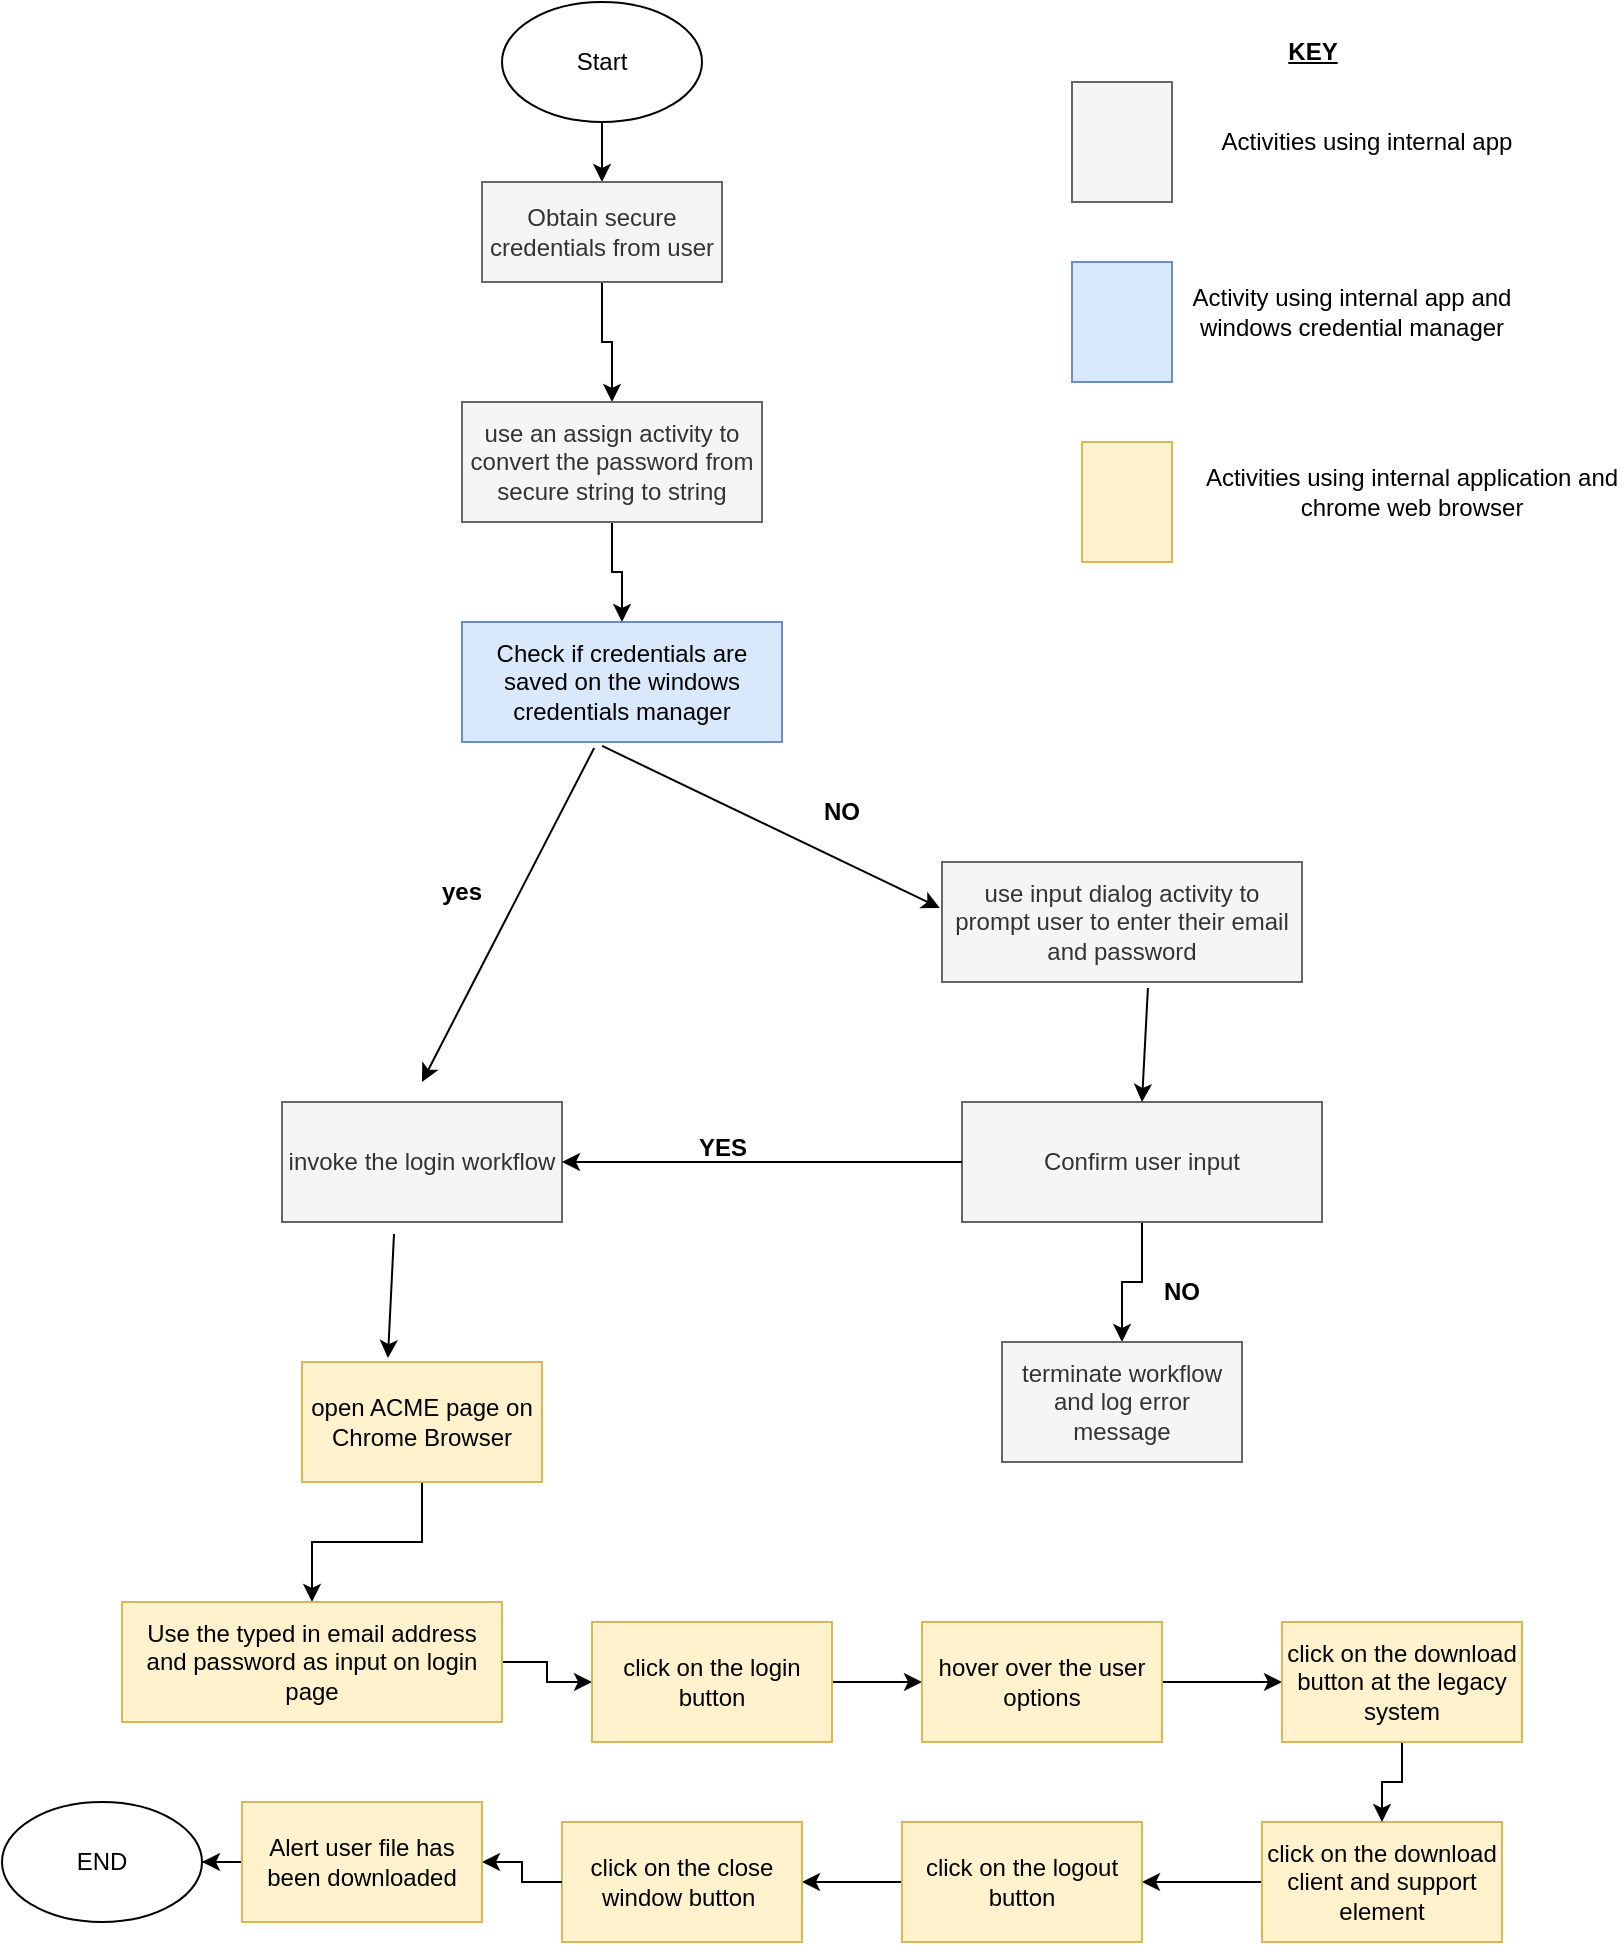 <mxfile version="22.0.5" type="device">
  <diagram name="Page-1" id="AI4wICmcmxCiwkamHyNJ">
    <mxGraphModel dx="794" dy="474" grid="1" gridSize="10" guides="1" tooltips="1" connect="1" arrows="1" fold="1" page="1" pageScale="1" pageWidth="850" pageHeight="1100" math="0" shadow="0">
      <root>
        <mxCell id="0" />
        <mxCell id="1" parent="0" />
        <mxCell id="XpTnV5JnsKSAfhndCuvp-18" value="" style="edgeStyle=orthogonalEdgeStyle;rounded=0;orthogonalLoop=1;jettySize=auto;html=1;" parent="1" source="XpTnV5JnsKSAfhndCuvp-1" target="XpTnV5JnsKSAfhndCuvp-2" edge="1">
          <mxGeometry relative="1" as="geometry" />
        </mxCell>
        <mxCell id="XpTnV5JnsKSAfhndCuvp-1" value="Start" style="ellipse;whiteSpace=wrap;html=1;" parent="1" vertex="1">
          <mxGeometry x="260" y="30" width="100" height="60" as="geometry" />
        </mxCell>
        <mxCell id="XpTnV5JnsKSAfhndCuvp-19" value="" style="edgeStyle=orthogonalEdgeStyle;rounded=0;orthogonalLoop=1;jettySize=auto;html=1;" parent="1" source="XpTnV5JnsKSAfhndCuvp-2" target="XpTnV5JnsKSAfhndCuvp-3" edge="1">
          <mxGeometry relative="1" as="geometry" />
        </mxCell>
        <mxCell id="XpTnV5JnsKSAfhndCuvp-2" value="Obtain secure credentials from user" style="rounded=0;whiteSpace=wrap;html=1;fillColor=#f5f5f5;fontColor=#333333;strokeColor=#666666;" parent="1" vertex="1">
          <mxGeometry x="250" y="120" width="120" height="50" as="geometry" />
        </mxCell>
        <mxCell id="XpTnV5JnsKSAfhndCuvp-20" value="" style="edgeStyle=orthogonalEdgeStyle;rounded=0;orthogonalLoop=1;jettySize=auto;html=1;" parent="1" source="XpTnV5JnsKSAfhndCuvp-3" target="XpTnV5JnsKSAfhndCuvp-4" edge="1">
          <mxGeometry relative="1" as="geometry" />
        </mxCell>
        <mxCell id="XpTnV5JnsKSAfhndCuvp-3" value="use an assign activity to convert the password from secure string to string" style="rounded=0;whiteSpace=wrap;html=1;fillColor=#f5f5f5;fontColor=#333333;strokeColor=#666666;" parent="1" vertex="1">
          <mxGeometry x="240" y="230" width="150" height="60" as="geometry" />
        </mxCell>
        <mxCell id="XpTnV5JnsKSAfhndCuvp-4" value="Check if credentials are saved on the windows credentials manager" style="rounded=0;whiteSpace=wrap;html=1;fillColor=#dae8fc;strokeColor=#6c8ebf;" parent="1" vertex="1">
          <mxGeometry x="240" y="340" width="160" height="60" as="geometry" />
        </mxCell>
        <mxCell id="XpTnV5JnsKSAfhndCuvp-5" value="use input dialog activity to prompt user to enter their email and password" style="rounded=0;whiteSpace=wrap;html=1;fillColor=#f5f5f5;fontColor=#333333;strokeColor=#666666;" parent="1" vertex="1">
          <mxGeometry x="480" y="460" width="180" height="60" as="geometry" />
        </mxCell>
        <mxCell id="XpTnV5JnsKSAfhndCuvp-37" value="" style="edgeStyle=orthogonalEdgeStyle;rounded=0;orthogonalLoop=1;jettySize=auto;html=1;" parent="1" source="XpTnV5JnsKSAfhndCuvp-6" target="XpTnV5JnsKSAfhndCuvp-7" edge="1">
          <mxGeometry relative="1" as="geometry" />
        </mxCell>
        <mxCell id="XpTnV5JnsKSAfhndCuvp-6" value="Confirm user input" style="rounded=0;whiteSpace=wrap;html=1;fillColor=#f5f5f5;fontColor=#333333;strokeColor=#666666;" parent="1" vertex="1">
          <mxGeometry x="490" y="580" width="180" height="60" as="geometry" />
        </mxCell>
        <mxCell id="XpTnV5JnsKSAfhndCuvp-7" value="terminate workflow and log error message" style="rounded=0;whiteSpace=wrap;html=1;fillColor=#f5f5f5;fontColor=#333333;strokeColor=#666666;" parent="1" vertex="1">
          <mxGeometry x="510" y="700" width="120" height="60" as="geometry" />
        </mxCell>
        <mxCell id="XpTnV5JnsKSAfhndCuvp-8" value="invoke the login workflow" style="rounded=0;whiteSpace=wrap;html=1;fillColor=#f5f5f5;fontColor=#333333;strokeColor=#666666;" parent="1" vertex="1">
          <mxGeometry x="150" y="580" width="140" height="60" as="geometry" />
        </mxCell>
        <mxCell id="XpTnV5JnsKSAfhndCuvp-27" value="" style="edgeStyle=orthogonalEdgeStyle;rounded=0;orthogonalLoop=1;jettySize=auto;html=1;" parent="1" source="XpTnV5JnsKSAfhndCuvp-9" target="XpTnV5JnsKSAfhndCuvp-10" edge="1">
          <mxGeometry relative="1" as="geometry" />
        </mxCell>
        <mxCell id="XpTnV5JnsKSAfhndCuvp-9" value="open ACME page on Chrome Browser" style="rounded=0;whiteSpace=wrap;html=1;fillColor=#fff2cc;strokeColor=#d6b656;" parent="1" vertex="1">
          <mxGeometry x="160" y="710" width="120" height="60" as="geometry" />
        </mxCell>
        <mxCell id="XpTnV5JnsKSAfhndCuvp-28" value="" style="edgeStyle=orthogonalEdgeStyle;rounded=0;orthogonalLoop=1;jettySize=auto;html=1;" parent="1" source="XpTnV5JnsKSAfhndCuvp-10" target="XpTnV5JnsKSAfhndCuvp-11" edge="1">
          <mxGeometry relative="1" as="geometry" />
        </mxCell>
        <mxCell id="XpTnV5JnsKSAfhndCuvp-10" value="Use the typed in email address and password as input on login page" style="rounded=0;whiteSpace=wrap;html=1;fillColor=#fff2cc;strokeColor=#d6b656;" parent="1" vertex="1">
          <mxGeometry x="70" y="830" width="190" height="60" as="geometry" />
        </mxCell>
        <mxCell id="XpTnV5JnsKSAfhndCuvp-29" value="" style="edgeStyle=orthogonalEdgeStyle;rounded=0;orthogonalLoop=1;jettySize=auto;html=1;" parent="1" source="XpTnV5JnsKSAfhndCuvp-11" target="XpTnV5JnsKSAfhndCuvp-12" edge="1">
          <mxGeometry relative="1" as="geometry" />
        </mxCell>
        <mxCell id="XpTnV5JnsKSAfhndCuvp-11" value="click on the login button" style="rounded=0;whiteSpace=wrap;html=1;fillColor=#fff2cc;strokeColor=#d6b656;" parent="1" vertex="1">
          <mxGeometry x="305" y="840" width="120" height="60" as="geometry" />
        </mxCell>
        <mxCell id="XpTnV5JnsKSAfhndCuvp-31" value="" style="edgeStyle=orthogonalEdgeStyle;rounded=0;orthogonalLoop=1;jettySize=auto;html=1;" parent="1" source="XpTnV5JnsKSAfhndCuvp-12" target="XpTnV5JnsKSAfhndCuvp-14" edge="1">
          <mxGeometry relative="1" as="geometry" />
        </mxCell>
        <mxCell id="XpTnV5JnsKSAfhndCuvp-12" value="hover over the user options" style="rounded=0;whiteSpace=wrap;html=1;fillColor=#fff2cc;strokeColor=#d6b656;" parent="1" vertex="1">
          <mxGeometry x="470" y="840" width="120" height="60" as="geometry" />
        </mxCell>
        <mxCell id="XpTnV5JnsKSAfhndCuvp-33" value="" style="edgeStyle=orthogonalEdgeStyle;rounded=0;orthogonalLoop=1;jettySize=auto;html=1;" parent="1" source="XpTnV5JnsKSAfhndCuvp-13" target="XpTnV5JnsKSAfhndCuvp-15" edge="1">
          <mxGeometry relative="1" as="geometry" />
        </mxCell>
        <mxCell id="XpTnV5JnsKSAfhndCuvp-13" value="click on the download client and support element" style="rounded=0;whiteSpace=wrap;html=1;fillColor=#fff2cc;strokeColor=#d6b656;" parent="1" vertex="1">
          <mxGeometry x="640" y="940" width="120" height="60" as="geometry" />
        </mxCell>
        <mxCell id="XpTnV5JnsKSAfhndCuvp-32" value="" style="edgeStyle=orthogonalEdgeStyle;rounded=0;orthogonalLoop=1;jettySize=auto;html=1;" parent="1" source="XpTnV5JnsKSAfhndCuvp-14" target="XpTnV5JnsKSAfhndCuvp-13" edge="1">
          <mxGeometry relative="1" as="geometry" />
        </mxCell>
        <mxCell id="XpTnV5JnsKSAfhndCuvp-14" value="click on the download button at the legacy system" style="rounded=0;whiteSpace=wrap;html=1;fillColor=#fff2cc;strokeColor=#d6b656;" parent="1" vertex="1">
          <mxGeometry x="650" y="840" width="120" height="60" as="geometry" />
        </mxCell>
        <mxCell id="XpTnV5JnsKSAfhndCuvp-34" value="" style="edgeStyle=orthogonalEdgeStyle;rounded=0;orthogonalLoop=1;jettySize=auto;html=1;" parent="1" source="XpTnV5JnsKSAfhndCuvp-15" target="XpTnV5JnsKSAfhndCuvp-16" edge="1">
          <mxGeometry relative="1" as="geometry" />
        </mxCell>
        <mxCell id="XpTnV5JnsKSAfhndCuvp-15" value="click on the logout button" style="rounded=0;whiteSpace=wrap;html=1;fillColor=#fff2cc;strokeColor=#d6b656;" parent="1" vertex="1">
          <mxGeometry x="460" y="940" width="120" height="60" as="geometry" />
        </mxCell>
        <mxCell id="XpTnV5JnsKSAfhndCuvp-35" value="" style="edgeStyle=orthogonalEdgeStyle;rounded=0;orthogonalLoop=1;jettySize=auto;html=1;" parent="1" source="vL5lmWHiLn7zfKEoRLjn-1" target="XpTnV5JnsKSAfhndCuvp-17" edge="1">
          <mxGeometry relative="1" as="geometry" />
        </mxCell>
        <mxCell id="XpTnV5JnsKSAfhndCuvp-16" value="click on the close window button&amp;nbsp;" style="rounded=0;whiteSpace=wrap;html=1;fillColor=#fff2cc;strokeColor=#d6b656;" parent="1" vertex="1">
          <mxGeometry x="290" y="940" width="120" height="60" as="geometry" />
        </mxCell>
        <mxCell id="XpTnV5JnsKSAfhndCuvp-17" value="END" style="ellipse;whiteSpace=wrap;html=1;" parent="1" vertex="1">
          <mxGeometry x="10" y="930" width="100" height="60" as="geometry" />
        </mxCell>
        <mxCell id="XpTnV5JnsKSAfhndCuvp-23" value="" style="endArrow=classic;html=1;rounded=0;exitX=0.413;exitY=1.05;exitDx=0;exitDy=0;exitPerimeter=0;" parent="1" source="XpTnV5JnsKSAfhndCuvp-4" edge="1">
          <mxGeometry width="50" height="50" relative="1" as="geometry">
            <mxPoint x="400" y="550" as="sourcePoint" />
            <mxPoint x="220" y="570" as="targetPoint" />
          </mxGeometry>
        </mxCell>
        <mxCell id="XpTnV5JnsKSAfhndCuvp-24" value="" style="endArrow=classic;html=1;rounded=0;exitX=0.438;exitY=1.033;exitDx=0;exitDy=0;exitPerimeter=0;entryX=-0.006;entryY=0.383;entryDx=0;entryDy=0;entryPerimeter=0;" parent="1" source="XpTnV5JnsKSAfhndCuvp-4" target="XpTnV5JnsKSAfhndCuvp-5" edge="1">
          <mxGeometry width="50" height="50" relative="1" as="geometry">
            <mxPoint x="400" y="550" as="sourcePoint" />
            <mxPoint x="450" y="500" as="targetPoint" />
          </mxGeometry>
        </mxCell>
        <mxCell id="XpTnV5JnsKSAfhndCuvp-25" value="" style="endArrow=classic;html=1;rounded=0;entryX=0.5;entryY=0;entryDx=0;entryDy=0;exitX=0.572;exitY=1.05;exitDx=0;exitDy=0;exitPerimeter=0;" parent="1" source="XpTnV5JnsKSAfhndCuvp-5" target="XpTnV5JnsKSAfhndCuvp-6" edge="1">
          <mxGeometry width="50" height="50" relative="1" as="geometry">
            <mxPoint x="400" y="650" as="sourcePoint" />
            <mxPoint x="450" y="600" as="targetPoint" />
          </mxGeometry>
        </mxCell>
        <mxCell id="XpTnV5JnsKSAfhndCuvp-26" value="" style="endArrow=classic;html=1;rounded=0;entryX=0.358;entryY=-0.033;entryDx=0;entryDy=0;entryPerimeter=0;exitX=0.4;exitY=1.1;exitDx=0;exitDy=0;exitPerimeter=0;" parent="1" source="XpTnV5JnsKSAfhndCuvp-8" target="XpTnV5JnsKSAfhndCuvp-9" edge="1">
          <mxGeometry width="50" height="50" relative="1" as="geometry">
            <mxPoint x="400" y="650" as="sourcePoint" />
            <mxPoint x="450" y="600" as="targetPoint" />
          </mxGeometry>
        </mxCell>
        <mxCell id="XpTnV5JnsKSAfhndCuvp-36" value="" style="endArrow=classic;html=1;rounded=0;entryX=1;entryY=0.5;entryDx=0;entryDy=0;exitX=0;exitY=0.5;exitDx=0;exitDy=0;" parent="1" source="XpTnV5JnsKSAfhndCuvp-6" target="XpTnV5JnsKSAfhndCuvp-8" edge="1">
          <mxGeometry width="50" height="50" relative="1" as="geometry">
            <mxPoint x="400" y="650" as="sourcePoint" />
            <mxPoint x="450" y="600" as="targetPoint" />
          </mxGeometry>
        </mxCell>
        <mxCell id="XpTnV5JnsKSAfhndCuvp-38" value="&lt;b&gt;NO&lt;/b&gt;" style="text;html=1;strokeColor=none;fillColor=none;align=center;verticalAlign=middle;whiteSpace=wrap;rounded=0;" parent="1" vertex="1">
          <mxGeometry x="400" y="420" width="60" height="30" as="geometry" />
        </mxCell>
        <mxCell id="XpTnV5JnsKSAfhndCuvp-39" value="&lt;b&gt;yes&lt;/b&gt;" style="text;html=1;strokeColor=none;fillColor=none;align=center;verticalAlign=middle;whiteSpace=wrap;rounded=0;" parent="1" vertex="1">
          <mxGeometry x="210" y="460" width="60" height="30" as="geometry" />
        </mxCell>
        <mxCell id="XpTnV5JnsKSAfhndCuvp-40" value="&lt;b&gt;YES&lt;/b&gt;" style="text;html=1;align=center;verticalAlign=middle;resizable=0;points=[];autosize=1;strokeColor=none;fillColor=none;" parent="1" vertex="1">
          <mxGeometry x="345" y="588" width="50" height="30" as="geometry" />
        </mxCell>
        <mxCell id="XpTnV5JnsKSAfhndCuvp-41" value="&lt;b&gt;NO&lt;/b&gt;" style="text;html=1;strokeColor=none;fillColor=none;align=center;verticalAlign=middle;whiteSpace=wrap;rounded=0;" parent="1" vertex="1">
          <mxGeometry x="570" y="660" width="60" height="30" as="geometry" />
        </mxCell>
        <mxCell id="XpTnV5JnsKSAfhndCuvp-42" value="" style="rounded=0;whiteSpace=wrap;html=1;fillColor=#f5f5f5;fontColor=#333333;strokeColor=#666666;" parent="1" vertex="1">
          <mxGeometry x="545" y="70" width="50" height="60" as="geometry" />
        </mxCell>
        <mxCell id="XpTnV5JnsKSAfhndCuvp-44" value="&lt;b&gt;&lt;u&gt;KEY&lt;/u&gt;&lt;/b&gt;" style="text;html=1;align=center;verticalAlign=middle;resizable=0;points=[];autosize=1;strokeColor=none;fillColor=none;" parent="1" vertex="1">
          <mxGeometry x="640" y="40" width="50" height="30" as="geometry" />
        </mxCell>
        <mxCell id="XpTnV5JnsKSAfhndCuvp-45" value="Activities using internal app" style="text;html=1;strokeColor=none;fillColor=none;align=center;verticalAlign=middle;whiteSpace=wrap;rounded=0;" parent="1" vertex="1">
          <mxGeometry x="615" y="85" width="155" height="30" as="geometry" />
        </mxCell>
        <mxCell id="XpTnV5JnsKSAfhndCuvp-46" value="" style="rounded=0;whiteSpace=wrap;html=1;fillColor=#dae8fc;strokeColor=#6c8ebf;" parent="1" vertex="1">
          <mxGeometry x="545" y="160" width="50" height="60" as="geometry" />
        </mxCell>
        <mxCell id="XpTnV5JnsKSAfhndCuvp-47" value="Activity using internal app and windows credential manager" style="text;html=1;strokeColor=none;fillColor=none;align=center;verticalAlign=middle;whiteSpace=wrap;rounded=0;" parent="1" vertex="1">
          <mxGeometry x="580" y="170" width="210" height="30" as="geometry" />
        </mxCell>
        <mxCell id="XpTnV5JnsKSAfhndCuvp-48" value="" style="rounded=0;whiteSpace=wrap;html=1;fillColor=#fff2cc;strokeColor=#d6b656;" parent="1" vertex="1">
          <mxGeometry x="550" y="250" width="45" height="60" as="geometry" />
        </mxCell>
        <mxCell id="XpTnV5JnsKSAfhndCuvp-49" value="Activities using internal application and chrome web browser" style="text;html=1;strokeColor=none;fillColor=none;align=center;verticalAlign=middle;whiteSpace=wrap;rounded=0;" parent="1" vertex="1">
          <mxGeometry x="610" y="260" width="210" height="30" as="geometry" />
        </mxCell>
        <mxCell id="vL5lmWHiLn7zfKEoRLjn-2" value="" style="edgeStyle=orthogonalEdgeStyle;rounded=0;orthogonalLoop=1;jettySize=auto;html=1;" edge="1" parent="1" source="XpTnV5JnsKSAfhndCuvp-16" target="vL5lmWHiLn7zfKEoRLjn-1">
          <mxGeometry relative="1" as="geometry">
            <mxPoint x="290" y="970" as="sourcePoint" />
            <mxPoint x="180" y="970" as="targetPoint" />
          </mxGeometry>
        </mxCell>
        <mxCell id="vL5lmWHiLn7zfKEoRLjn-1" value="Alert user file has been downloaded" style="rounded=0;whiteSpace=wrap;html=1;fillColor=#fff2cc;strokeColor=#d6b656;" vertex="1" parent="1">
          <mxGeometry x="130" y="930" width="120" height="60" as="geometry" />
        </mxCell>
      </root>
    </mxGraphModel>
  </diagram>
</mxfile>
